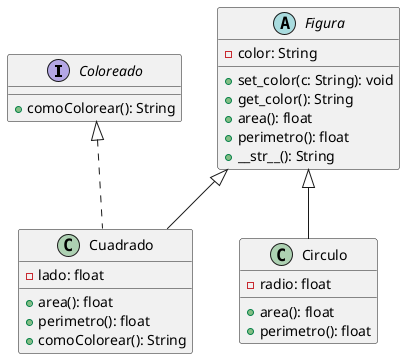@startuml

interface Coloreado {
    +comoColorear(): String
}

abstract class Figura {
    - color: String
    +set_color(c: String): void
    +get_color(): String
    +area(): float
    +perimetro(): float
    +__str__(): String
}

class Cuadrado {
    - lado: float
    +area(): float
    +perimetro(): float
    +comoColorear(): String
}

class Circulo {
    - radio: float
    +area(): float
    +perimetro(): float
}

Figura <|-- Cuadrado
Figura <|-- Circulo
Coloreado <|.. Cuadrado

@enduml
